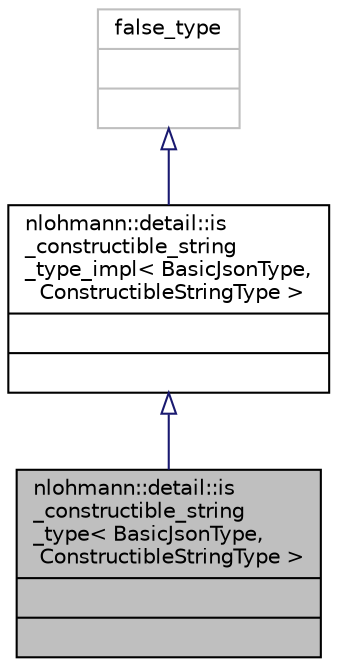 digraph "nlohmann::detail::is_constructible_string_type&lt; BasicJsonType, ConstructibleStringType &gt;"
{
 // INTERACTIVE_SVG=YES
 // LATEX_PDF_SIZE
  edge [fontname="Helvetica",fontsize="10",labelfontname="Helvetica",labelfontsize="10"];
  node [fontname="Helvetica",fontsize="10",shape=record];
  Node1 [label="{nlohmann::detail::is\l_constructible_string\l_type\< BasicJsonType,\l ConstructibleStringType \>\n||}",height=0.2,width=0.4,color="black", fillcolor="grey75", style="filled", fontcolor="black",tooltip=" "];
  Node2 -> Node1 [dir="back",color="midnightblue",fontsize="10",style="solid",arrowtail="onormal",fontname="Helvetica"];
  Node2 [label="{nlohmann::detail::is\l_constructible_string\l_type_impl\< BasicJsonType,\l ConstructibleStringType \>\n||}",height=0.2,width=0.4,color="black", fillcolor="white", style="filled",URL="$structnlohmann_1_1detail_1_1is__constructible__string__type__impl.html",tooltip=" "];
  Node3 -> Node2 [dir="back",color="midnightblue",fontsize="10",style="solid",arrowtail="onormal",fontname="Helvetica"];
  Node3 [label="{false_type\n||}",height=0.2,width=0.4,color="grey75", fillcolor="white", style="filled",tooltip=" "];
}
